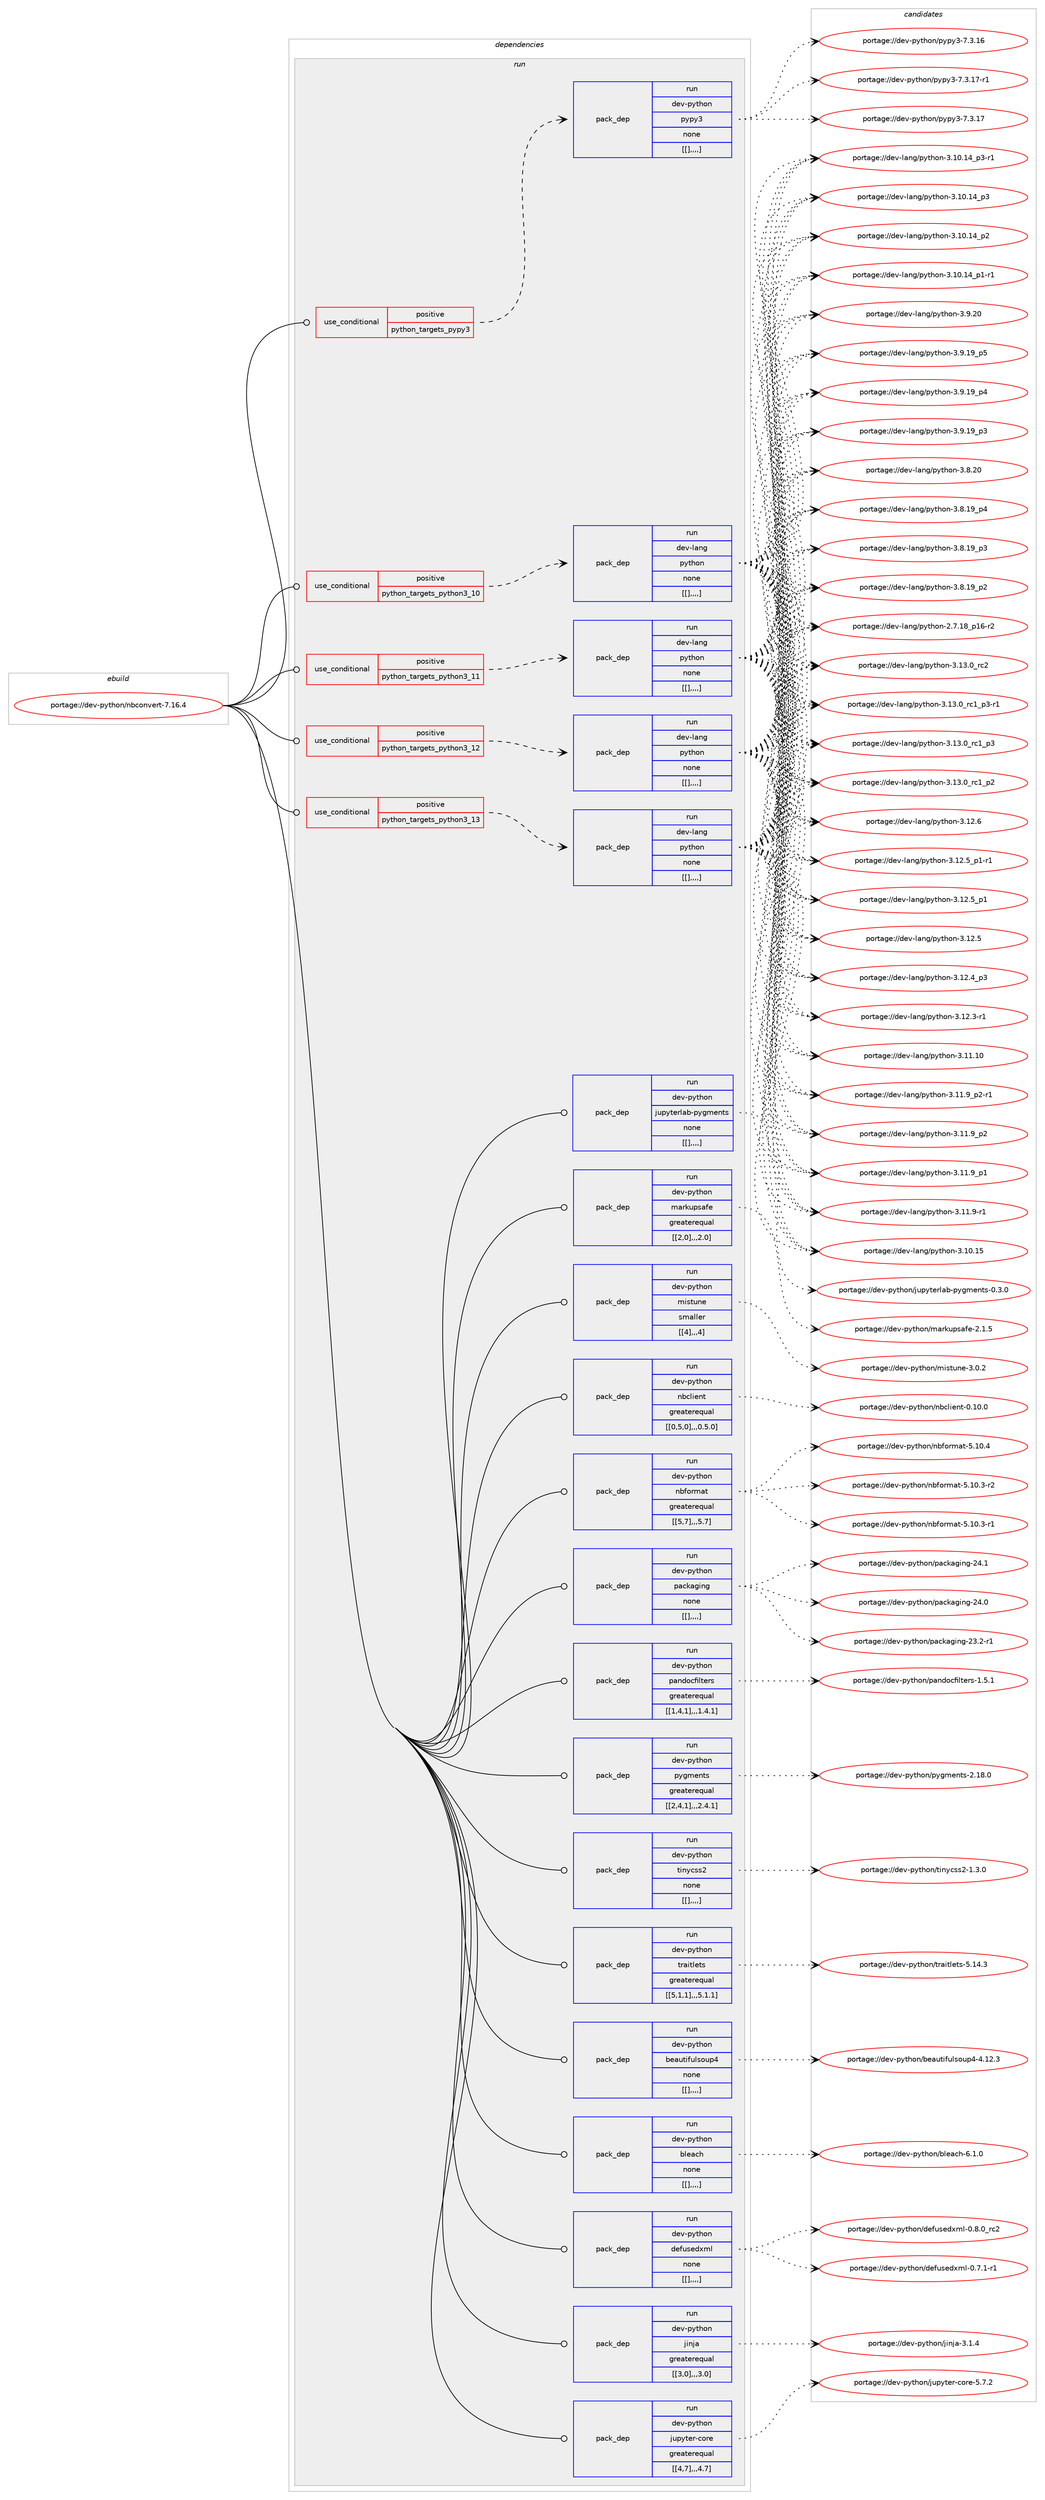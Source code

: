 digraph prolog {

# *************
# Graph options
# *************

newrank=true;
concentrate=true;
compound=true;
graph [rankdir=LR,fontname=Helvetica,fontsize=10,ranksep=1.5];#, ranksep=2.5, nodesep=0.2];
edge  [arrowhead=vee];
node  [fontname=Helvetica,fontsize=10];

# **********
# The ebuild
# **********

subgraph cluster_leftcol {
color=gray;
label=<<i>ebuild</i>>;
id [label="portage://dev-python/nbconvert-7.16.4", color=red, width=4, href="../dev-python/nbconvert-7.16.4.svg"];
}

# ****************
# The dependencies
# ****************

subgraph cluster_midcol {
color=gray;
label=<<i>dependencies</i>>;
subgraph cluster_compile {
fillcolor="#eeeeee";
style=filled;
label=<<i>compile</i>>;
}
subgraph cluster_compileandrun {
fillcolor="#eeeeee";
style=filled;
label=<<i>compile and run</i>>;
}
subgraph cluster_run {
fillcolor="#eeeeee";
style=filled;
label=<<i>run</i>>;
subgraph cond35842 {
dependency153425 [label=<<TABLE BORDER="0" CELLBORDER="1" CELLSPACING="0" CELLPADDING="4"><TR><TD ROWSPAN="3" CELLPADDING="10">use_conditional</TD></TR><TR><TD>positive</TD></TR><TR><TD>python_targets_pypy3</TD></TR></TABLE>>, shape=none, color=red];
subgraph pack116365 {
dependency153426 [label=<<TABLE BORDER="0" CELLBORDER="1" CELLSPACING="0" CELLPADDING="4" WIDTH="220"><TR><TD ROWSPAN="6" CELLPADDING="30">pack_dep</TD></TR><TR><TD WIDTH="110">run</TD></TR><TR><TD>dev-python</TD></TR><TR><TD>pypy3</TD></TR><TR><TD>none</TD></TR><TR><TD>[[],,,,]</TD></TR></TABLE>>, shape=none, color=blue];
}
dependency153425:e -> dependency153426:w [weight=20,style="dashed",arrowhead="vee"];
}
id:e -> dependency153425:w [weight=20,style="solid",arrowhead="odot"];
subgraph cond35843 {
dependency153427 [label=<<TABLE BORDER="0" CELLBORDER="1" CELLSPACING="0" CELLPADDING="4"><TR><TD ROWSPAN="3" CELLPADDING="10">use_conditional</TD></TR><TR><TD>positive</TD></TR><TR><TD>python_targets_python3_10</TD></TR></TABLE>>, shape=none, color=red];
subgraph pack116366 {
dependency153428 [label=<<TABLE BORDER="0" CELLBORDER="1" CELLSPACING="0" CELLPADDING="4" WIDTH="220"><TR><TD ROWSPAN="6" CELLPADDING="30">pack_dep</TD></TR><TR><TD WIDTH="110">run</TD></TR><TR><TD>dev-lang</TD></TR><TR><TD>python</TD></TR><TR><TD>none</TD></TR><TR><TD>[[],,,,]</TD></TR></TABLE>>, shape=none, color=blue];
}
dependency153427:e -> dependency153428:w [weight=20,style="dashed",arrowhead="vee"];
}
id:e -> dependency153427:w [weight=20,style="solid",arrowhead="odot"];
subgraph cond35844 {
dependency153429 [label=<<TABLE BORDER="0" CELLBORDER="1" CELLSPACING="0" CELLPADDING="4"><TR><TD ROWSPAN="3" CELLPADDING="10">use_conditional</TD></TR><TR><TD>positive</TD></TR><TR><TD>python_targets_python3_11</TD></TR></TABLE>>, shape=none, color=red];
subgraph pack116367 {
dependency153430 [label=<<TABLE BORDER="0" CELLBORDER="1" CELLSPACING="0" CELLPADDING="4" WIDTH="220"><TR><TD ROWSPAN="6" CELLPADDING="30">pack_dep</TD></TR><TR><TD WIDTH="110">run</TD></TR><TR><TD>dev-lang</TD></TR><TR><TD>python</TD></TR><TR><TD>none</TD></TR><TR><TD>[[],,,,]</TD></TR></TABLE>>, shape=none, color=blue];
}
dependency153429:e -> dependency153430:w [weight=20,style="dashed",arrowhead="vee"];
}
id:e -> dependency153429:w [weight=20,style="solid",arrowhead="odot"];
subgraph cond35845 {
dependency153431 [label=<<TABLE BORDER="0" CELLBORDER="1" CELLSPACING="0" CELLPADDING="4"><TR><TD ROWSPAN="3" CELLPADDING="10">use_conditional</TD></TR><TR><TD>positive</TD></TR><TR><TD>python_targets_python3_12</TD></TR></TABLE>>, shape=none, color=red];
subgraph pack116368 {
dependency153432 [label=<<TABLE BORDER="0" CELLBORDER="1" CELLSPACING="0" CELLPADDING="4" WIDTH="220"><TR><TD ROWSPAN="6" CELLPADDING="30">pack_dep</TD></TR><TR><TD WIDTH="110">run</TD></TR><TR><TD>dev-lang</TD></TR><TR><TD>python</TD></TR><TR><TD>none</TD></TR><TR><TD>[[],,,,]</TD></TR></TABLE>>, shape=none, color=blue];
}
dependency153431:e -> dependency153432:w [weight=20,style="dashed",arrowhead="vee"];
}
id:e -> dependency153431:w [weight=20,style="solid",arrowhead="odot"];
subgraph cond35846 {
dependency153433 [label=<<TABLE BORDER="0" CELLBORDER="1" CELLSPACING="0" CELLPADDING="4"><TR><TD ROWSPAN="3" CELLPADDING="10">use_conditional</TD></TR><TR><TD>positive</TD></TR><TR><TD>python_targets_python3_13</TD></TR></TABLE>>, shape=none, color=red];
subgraph pack116369 {
dependency153434 [label=<<TABLE BORDER="0" CELLBORDER="1" CELLSPACING="0" CELLPADDING="4" WIDTH="220"><TR><TD ROWSPAN="6" CELLPADDING="30">pack_dep</TD></TR><TR><TD WIDTH="110">run</TD></TR><TR><TD>dev-lang</TD></TR><TR><TD>python</TD></TR><TR><TD>none</TD></TR><TR><TD>[[],,,,]</TD></TR></TABLE>>, shape=none, color=blue];
}
dependency153433:e -> dependency153434:w [weight=20,style="dashed",arrowhead="vee"];
}
id:e -> dependency153433:w [weight=20,style="solid",arrowhead="odot"];
subgraph pack116370 {
dependency153435 [label=<<TABLE BORDER="0" CELLBORDER="1" CELLSPACING="0" CELLPADDING="4" WIDTH="220"><TR><TD ROWSPAN="6" CELLPADDING="30">pack_dep</TD></TR><TR><TD WIDTH="110">run</TD></TR><TR><TD>dev-python</TD></TR><TR><TD>beautifulsoup4</TD></TR><TR><TD>none</TD></TR><TR><TD>[[],,,,]</TD></TR></TABLE>>, shape=none, color=blue];
}
id:e -> dependency153435:w [weight=20,style="solid",arrowhead="odot"];
subgraph pack116371 {
dependency153436 [label=<<TABLE BORDER="0" CELLBORDER="1" CELLSPACING="0" CELLPADDING="4" WIDTH="220"><TR><TD ROWSPAN="6" CELLPADDING="30">pack_dep</TD></TR><TR><TD WIDTH="110">run</TD></TR><TR><TD>dev-python</TD></TR><TR><TD>bleach</TD></TR><TR><TD>none</TD></TR><TR><TD>[[],,,,]</TD></TR></TABLE>>, shape=none, color=blue];
}
id:e -> dependency153436:w [weight=20,style="solid",arrowhead="odot"];
subgraph pack116372 {
dependency153437 [label=<<TABLE BORDER="0" CELLBORDER="1" CELLSPACING="0" CELLPADDING="4" WIDTH="220"><TR><TD ROWSPAN="6" CELLPADDING="30">pack_dep</TD></TR><TR><TD WIDTH="110">run</TD></TR><TR><TD>dev-python</TD></TR><TR><TD>defusedxml</TD></TR><TR><TD>none</TD></TR><TR><TD>[[],,,,]</TD></TR></TABLE>>, shape=none, color=blue];
}
id:e -> dependency153437:w [weight=20,style="solid",arrowhead="odot"];
subgraph pack116373 {
dependency153438 [label=<<TABLE BORDER="0" CELLBORDER="1" CELLSPACING="0" CELLPADDING="4" WIDTH="220"><TR><TD ROWSPAN="6" CELLPADDING="30">pack_dep</TD></TR><TR><TD WIDTH="110">run</TD></TR><TR><TD>dev-python</TD></TR><TR><TD>jinja</TD></TR><TR><TD>greaterequal</TD></TR><TR><TD>[[3,0],,,3.0]</TD></TR></TABLE>>, shape=none, color=blue];
}
id:e -> dependency153438:w [weight=20,style="solid",arrowhead="odot"];
subgraph pack116374 {
dependency153439 [label=<<TABLE BORDER="0" CELLBORDER="1" CELLSPACING="0" CELLPADDING="4" WIDTH="220"><TR><TD ROWSPAN="6" CELLPADDING="30">pack_dep</TD></TR><TR><TD WIDTH="110">run</TD></TR><TR><TD>dev-python</TD></TR><TR><TD>jupyter-core</TD></TR><TR><TD>greaterequal</TD></TR><TR><TD>[[4,7],,,4.7]</TD></TR></TABLE>>, shape=none, color=blue];
}
id:e -> dependency153439:w [weight=20,style="solid",arrowhead="odot"];
subgraph pack116375 {
dependency153440 [label=<<TABLE BORDER="0" CELLBORDER="1" CELLSPACING="0" CELLPADDING="4" WIDTH="220"><TR><TD ROWSPAN="6" CELLPADDING="30">pack_dep</TD></TR><TR><TD WIDTH="110">run</TD></TR><TR><TD>dev-python</TD></TR><TR><TD>jupyterlab-pygments</TD></TR><TR><TD>none</TD></TR><TR><TD>[[],,,,]</TD></TR></TABLE>>, shape=none, color=blue];
}
id:e -> dependency153440:w [weight=20,style="solid",arrowhead="odot"];
subgraph pack116376 {
dependency153441 [label=<<TABLE BORDER="0" CELLBORDER="1" CELLSPACING="0" CELLPADDING="4" WIDTH="220"><TR><TD ROWSPAN="6" CELLPADDING="30">pack_dep</TD></TR><TR><TD WIDTH="110">run</TD></TR><TR><TD>dev-python</TD></TR><TR><TD>markupsafe</TD></TR><TR><TD>greaterequal</TD></TR><TR><TD>[[2,0],,,2.0]</TD></TR></TABLE>>, shape=none, color=blue];
}
id:e -> dependency153441:w [weight=20,style="solid",arrowhead="odot"];
subgraph pack116377 {
dependency153442 [label=<<TABLE BORDER="0" CELLBORDER="1" CELLSPACING="0" CELLPADDING="4" WIDTH="220"><TR><TD ROWSPAN="6" CELLPADDING="30">pack_dep</TD></TR><TR><TD WIDTH="110">run</TD></TR><TR><TD>dev-python</TD></TR><TR><TD>mistune</TD></TR><TR><TD>smaller</TD></TR><TR><TD>[[4],,,4]</TD></TR></TABLE>>, shape=none, color=blue];
}
id:e -> dependency153442:w [weight=20,style="solid",arrowhead="odot"];
subgraph pack116378 {
dependency153443 [label=<<TABLE BORDER="0" CELLBORDER="1" CELLSPACING="0" CELLPADDING="4" WIDTH="220"><TR><TD ROWSPAN="6" CELLPADDING="30">pack_dep</TD></TR><TR><TD WIDTH="110">run</TD></TR><TR><TD>dev-python</TD></TR><TR><TD>nbclient</TD></TR><TR><TD>greaterequal</TD></TR><TR><TD>[[0,5,0],,,0.5.0]</TD></TR></TABLE>>, shape=none, color=blue];
}
id:e -> dependency153443:w [weight=20,style="solid",arrowhead="odot"];
subgraph pack116379 {
dependency153444 [label=<<TABLE BORDER="0" CELLBORDER="1" CELLSPACING="0" CELLPADDING="4" WIDTH="220"><TR><TD ROWSPAN="6" CELLPADDING="30">pack_dep</TD></TR><TR><TD WIDTH="110">run</TD></TR><TR><TD>dev-python</TD></TR><TR><TD>nbformat</TD></TR><TR><TD>greaterequal</TD></TR><TR><TD>[[5,7],,,5.7]</TD></TR></TABLE>>, shape=none, color=blue];
}
id:e -> dependency153444:w [weight=20,style="solid",arrowhead="odot"];
subgraph pack116380 {
dependency153445 [label=<<TABLE BORDER="0" CELLBORDER="1" CELLSPACING="0" CELLPADDING="4" WIDTH="220"><TR><TD ROWSPAN="6" CELLPADDING="30">pack_dep</TD></TR><TR><TD WIDTH="110">run</TD></TR><TR><TD>dev-python</TD></TR><TR><TD>packaging</TD></TR><TR><TD>none</TD></TR><TR><TD>[[],,,,]</TD></TR></TABLE>>, shape=none, color=blue];
}
id:e -> dependency153445:w [weight=20,style="solid",arrowhead="odot"];
subgraph pack116381 {
dependency153446 [label=<<TABLE BORDER="0" CELLBORDER="1" CELLSPACING="0" CELLPADDING="4" WIDTH="220"><TR><TD ROWSPAN="6" CELLPADDING="30">pack_dep</TD></TR><TR><TD WIDTH="110">run</TD></TR><TR><TD>dev-python</TD></TR><TR><TD>pandocfilters</TD></TR><TR><TD>greaterequal</TD></TR><TR><TD>[[1,4,1],,,1.4.1]</TD></TR></TABLE>>, shape=none, color=blue];
}
id:e -> dependency153446:w [weight=20,style="solid",arrowhead="odot"];
subgraph pack116382 {
dependency153447 [label=<<TABLE BORDER="0" CELLBORDER="1" CELLSPACING="0" CELLPADDING="4" WIDTH="220"><TR><TD ROWSPAN="6" CELLPADDING="30">pack_dep</TD></TR><TR><TD WIDTH="110">run</TD></TR><TR><TD>dev-python</TD></TR><TR><TD>pygments</TD></TR><TR><TD>greaterequal</TD></TR><TR><TD>[[2,4,1],,,2.4.1]</TD></TR></TABLE>>, shape=none, color=blue];
}
id:e -> dependency153447:w [weight=20,style="solid",arrowhead="odot"];
subgraph pack116383 {
dependency153448 [label=<<TABLE BORDER="0" CELLBORDER="1" CELLSPACING="0" CELLPADDING="4" WIDTH="220"><TR><TD ROWSPAN="6" CELLPADDING="30">pack_dep</TD></TR><TR><TD WIDTH="110">run</TD></TR><TR><TD>dev-python</TD></TR><TR><TD>tinycss2</TD></TR><TR><TD>none</TD></TR><TR><TD>[[],,,,]</TD></TR></TABLE>>, shape=none, color=blue];
}
id:e -> dependency153448:w [weight=20,style="solid",arrowhead="odot"];
subgraph pack116384 {
dependency153449 [label=<<TABLE BORDER="0" CELLBORDER="1" CELLSPACING="0" CELLPADDING="4" WIDTH="220"><TR><TD ROWSPAN="6" CELLPADDING="30">pack_dep</TD></TR><TR><TD WIDTH="110">run</TD></TR><TR><TD>dev-python</TD></TR><TR><TD>traitlets</TD></TR><TR><TD>greaterequal</TD></TR><TR><TD>[[5,1,1],,,5.1.1]</TD></TR></TABLE>>, shape=none, color=blue];
}
id:e -> dependency153449:w [weight=20,style="solid",arrowhead="odot"];
}
}

# **************
# The candidates
# **************

subgraph cluster_choices {
rank=same;
color=gray;
label=<<i>candidates</i>>;

subgraph choice116365 {
color=black;
nodesep=1;
choice100101118451121211161041111104711212111212151455546514649554511449 [label="portage://dev-python/pypy3-7.3.17-r1", color=red, width=4,href="../dev-python/pypy3-7.3.17-r1.svg"];
choice10010111845112121116104111110471121211121215145554651464955 [label="portage://dev-python/pypy3-7.3.17", color=red, width=4,href="../dev-python/pypy3-7.3.17.svg"];
choice10010111845112121116104111110471121211121215145554651464954 [label="portage://dev-python/pypy3-7.3.16", color=red, width=4,href="../dev-python/pypy3-7.3.16.svg"];
dependency153426:e -> choice100101118451121211161041111104711212111212151455546514649554511449:w [style=dotted,weight="100"];
dependency153426:e -> choice10010111845112121116104111110471121211121215145554651464955:w [style=dotted,weight="100"];
dependency153426:e -> choice10010111845112121116104111110471121211121215145554651464954:w [style=dotted,weight="100"];
}
subgraph choice116366 {
color=black;
nodesep=1;
choice10010111845108971101034711212111610411111045514649514648951149950 [label="portage://dev-lang/python-3.13.0_rc2", color=red, width=4,href="../dev-lang/python-3.13.0_rc2.svg"];
choice1001011184510897110103471121211161041111104551464951464895114994995112514511449 [label="portage://dev-lang/python-3.13.0_rc1_p3-r1", color=red, width=4,href="../dev-lang/python-3.13.0_rc1_p3-r1.svg"];
choice100101118451089711010347112121116104111110455146495146489511499499511251 [label="portage://dev-lang/python-3.13.0_rc1_p3", color=red, width=4,href="../dev-lang/python-3.13.0_rc1_p3.svg"];
choice100101118451089711010347112121116104111110455146495146489511499499511250 [label="portage://dev-lang/python-3.13.0_rc1_p2", color=red, width=4,href="../dev-lang/python-3.13.0_rc1_p2.svg"];
choice10010111845108971101034711212111610411111045514649504654 [label="portage://dev-lang/python-3.12.6", color=red, width=4,href="../dev-lang/python-3.12.6.svg"];
choice1001011184510897110103471121211161041111104551464950465395112494511449 [label="portage://dev-lang/python-3.12.5_p1-r1", color=red, width=4,href="../dev-lang/python-3.12.5_p1-r1.svg"];
choice100101118451089711010347112121116104111110455146495046539511249 [label="portage://dev-lang/python-3.12.5_p1", color=red, width=4,href="../dev-lang/python-3.12.5_p1.svg"];
choice10010111845108971101034711212111610411111045514649504653 [label="portage://dev-lang/python-3.12.5", color=red, width=4,href="../dev-lang/python-3.12.5.svg"];
choice100101118451089711010347112121116104111110455146495046529511251 [label="portage://dev-lang/python-3.12.4_p3", color=red, width=4,href="../dev-lang/python-3.12.4_p3.svg"];
choice100101118451089711010347112121116104111110455146495046514511449 [label="portage://dev-lang/python-3.12.3-r1", color=red, width=4,href="../dev-lang/python-3.12.3-r1.svg"];
choice1001011184510897110103471121211161041111104551464949464948 [label="portage://dev-lang/python-3.11.10", color=red, width=4,href="../dev-lang/python-3.11.10.svg"];
choice1001011184510897110103471121211161041111104551464949465795112504511449 [label="portage://dev-lang/python-3.11.9_p2-r1", color=red, width=4,href="../dev-lang/python-3.11.9_p2-r1.svg"];
choice100101118451089711010347112121116104111110455146494946579511250 [label="portage://dev-lang/python-3.11.9_p2", color=red, width=4,href="../dev-lang/python-3.11.9_p2.svg"];
choice100101118451089711010347112121116104111110455146494946579511249 [label="portage://dev-lang/python-3.11.9_p1", color=red, width=4,href="../dev-lang/python-3.11.9_p1.svg"];
choice100101118451089711010347112121116104111110455146494946574511449 [label="portage://dev-lang/python-3.11.9-r1", color=red, width=4,href="../dev-lang/python-3.11.9-r1.svg"];
choice1001011184510897110103471121211161041111104551464948464953 [label="portage://dev-lang/python-3.10.15", color=red, width=4,href="../dev-lang/python-3.10.15.svg"];
choice100101118451089711010347112121116104111110455146494846495295112514511449 [label="portage://dev-lang/python-3.10.14_p3-r1", color=red, width=4,href="../dev-lang/python-3.10.14_p3-r1.svg"];
choice10010111845108971101034711212111610411111045514649484649529511251 [label="portage://dev-lang/python-3.10.14_p3", color=red, width=4,href="../dev-lang/python-3.10.14_p3.svg"];
choice10010111845108971101034711212111610411111045514649484649529511250 [label="portage://dev-lang/python-3.10.14_p2", color=red, width=4,href="../dev-lang/python-3.10.14_p2.svg"];
choice100101118451089711010347112121116104111110455146494846495295112494511449 [label="portage://dev-lang/python-3.10.14_p1-r1", color=red, width=4,href="../dev-lang/python-3.10.14_p1-r1.svg"];
choice10010111845108971101034711212111610411111045514657465048 [label="portage://dev-lang/python-3.9.20", color=red, width=4,href="../dev-lang/python-3.9.20.svg"];
choice100101118451089711010347112121116104111110455146574649579511253 [label="portage://dev-lang/python-3.9.19_p5", color=red, width=4,href="../dev-lang/python-3.9.19_p5.svg"];
choice100101118451089711010347112121116104111110455146574649579511252 [label="portage://dev-lang/python-3.9.19_p4", color=red, width=4,href="../dev-lang/python-3.9.19_p4.svg"];
choice100101118451089711010347112121116104111110455146574649579511251 [label="portage://dev-lang/python-3.9.19_p3", color=red, width=4,href="../dev-lang/python-3.9.19_p3.svg"];
choice10010111845108971101034711212111610411111045514656465048 [label="portage://dev-lang/python-3.8.20", color=red, width=4,href="../dev-lang/python-3.8.20.svg"];
choice100101118451089711010347112121116104111110455146564649579511252 [label="portage://dev-lang/python-3.8.19_p4", color=red, width=4,href="../dev-lang/python-3.8.19_p4.svg"];
choice100101118451089711010347112121116104111110455146564649579511251 [label="portage://dev-lang/python-3.8.19_p3", color=red, width=4,href="../dev-lang/python-3.8.19_p3.svg"];
choice100101118451089711010347112121116104111110455146564649579511250 [label="portage://dev-lang/python-3.8.19_p2", color=red, width=4,href="../dev-lang/python-3.8.19_p2.svg"];
choice100101118451089711010347112121116104111110455046554649569511249544511450 [label="portage://dev-lang/python-2.7.18_p16-r2", color=red, width=4,href="../dev-lang/python-2.7.18_p16-r2.svg"];
dependency153428:e -> choice10010111845108971101034711212111610411111045514649514648951149950:w [style=dotted,weight="100"];
dependency153428:e -> choice1001011184510897110103471121211161041111104551464951464895114994995112514511449:w [style=dotted,weight="100"];
dependency153428:e -> choice100101118451089711010347112121116104111110455146495146489511499499511251:w [style=dotted,weight="100"];
dependency153428:e -> choice100101118451089711010347112121116104111110455146495146489511499499511250:w [style=dotted,weight="100"];
dependency153428:e -> choice10010111845108971101034711212111610411111045514649504654:w [style=dotted,weight="100"];
dependency153428:e -> choice1001011184510897110103471121211161041111104551464950465395112494511449:w [style=dotted,weight="100"];
dependency153428:e -> choice100101118451089711010347112121116104111110455146495046539511249:w [style=dotted,weight="100"];
dependency153428:e -> choice10010111845108971101034711212111610411111045514649504653:w [style=dotted,weight="100"];
dependency153428:e -> choice100101118451089711010347112121116104111110455146495046529511251:w [style=dotted,weight="100"];
dependency153428:e -> choice100101118451089711010347112121116104111110455146495046514511449:w [style=dotted,weight="100"];
dependency153428:e -> choice1001011184510897110103471121211161041111104551464949464948:w [style=dotted,weight="100"];
dependency153428:e -> choice1001011184510897110103471121211161041111104551464949465795112504511449:w [style=dotted,weight="100"];
dependency153428:e -> choice100101118451089711010347112121116104111110455146494946579511250:w [style=dotted,weight="100"];
dependency153428:e -> choice100101118451089711010347112121116104111110455146494946579511249:w [style=dotted,weight="100"];
dependency153428:e -> choice100101118451089711010347112121116104111110455146494946574511449:w [style=dotted,weight="100"];
dependency153428:e -> choice1001011184510897110103471121211161041111104551464948464953:w [style=dotted,weight="100"];
dependency153428:e -> choice100101118451089711010347112121116104111110455146494846495295112514511449:w [style=dotted,weight="100"];
dependency153428:e -> choice10010111845108971101034711212111610411111045514649484649529511251:w [style=dotted,weight="100"];
dependency153428:e -> choice10010111845108971101034711212111610411111045514649484649529511250:w [style=dotted,weight="100"];
dependency153428:e -> choice100101118451089711010347112121116104111110455146494846495295112494511449:w [style=dotted,weight="100"];
dependency153428:e -> choice10010111845108971101034711212111610411111045514657465048:w [style=dotted,weight="100"];
dependency153428:e -> choice100101118451089711010347112121116104111110455146574649579511253:w [style=dotted,weight="100"];
dependency153428:e -> choice100101118451089711010347112121116104111110455146574649579511252:w [style=dotted,weight="100"];
dependency153428:e -> choice100101118451089711010347112121116104111110455146574649579511251:w [style=dotted,weight="100"];
dependency153428:e -> choice10010111845108971101034711212111610411111045514656465048:w [style=dotted,weight="100"];
dependency153428:e -> choice100101118451089711010347112121116104111110455146564649579511252:w [style=dotted,weight="100"];
dependency153428:e -> choice100101118451089711010347112121116104111110455146564649579511251:w [style=dotted,weight="100"];
dependency153428:e -> choice100101118451089711010347112121116104111110455146564649579511250:w [style=dotted,weight="100"];
dependency153428:e -> choice100101118451089711010347112121116104111110455046554649569511249544511450:w [style=dotted,weight="100"];
}
subgraph choice116367 {
color=black;
nodesep=1;
choice10010111845108971101034711212111610411111045514649514648951149950 [label="portage://dev-lang/python-3.13.0_rc2", color=red, width=4,href="../dev-lang/python-3.13.0_rc2.svg"];
choice1001011184510897110103471121211161041111104551464951464895114994995112514511449 [label="portage://dev-lang/python-3.13.0_rc1_p3-r1", color=red, width=4,href="../dev-lang/python-3.13.0_rc1_p3-r1.svg"];
choice100101118451089711010347112121116104111110455146495146489511499499511251 [label="portage://dev-lang/python-3.13.0_rc1_p3", color=red, width=4,href="../dev-lang/python-3.13.0_rc1_p3.svg"];
choice100101118451089711010347112121116104111110455146495146489511499499511250 [label="portage://dev-lang/python-3.13.0_rc1_p2", color=red, width=4,href="../dev-lang/python-3.13.0_rc1_p2.svg"];
choice10010111845108971101034711212111610411111045514649504654 [label="portage://dev-lang/python-3.12.6", color=red, width=4,href="../dev-lang/python-3.12.6.svg"];
choice1001011184510897110103471121211161041111104551464950465395112494511449 [label="portage://dev-lang/python-3.12.5_p1-r1", color=red, width=4,href="../dev-lang/python-3.12.5_p1-r1.svg"];
choice100101118451089711010347112121116104111110455146495046539511249 [label="portage://dev-lang/python-3.12.5_p1", color=red, width=4,href="../dev-lang/python-3.12.5_p1.svg"];
choice10010111845108971101034711212111610411111045514649504653 [label="portage://dev-lang/python-3.12.5", color=red, width=4,href="../dev-lang/python-3.12.5.svg"];
choice100101118451089711010347112121116104111110455146495046529511251 [label="portage://dev-lang/python-3.12.4_p3", color=red, width=4,href="../dev-lang/python-3.12.4_p3.svg"];
choice100101118451089711010347112121116104111110455146495046514511449 [label="portage://dev-lang/python-3.12.3-r1", color=red, width=4,href="../dev-lang/python-3.12.3-r1.svg"];
choice1001011184510897110103471121211161041111104551464949464948 [label="portage://dev-lang/python-3.11.10", color=red, width=4,href="../dev-lang/python-3.11.10.svg"];
choice1001011184510897110103471121211161041111104551464949465795112504511449 [label="portage://dev-lang/python-3.11.9_p2-r1", color=red, width=4,href="../dev-lang/python-3.11.9_p2-r1.svg"];
choice100101118451089711010347112121116104111110455146494946579511250 [label="portage://dev-lang/python-3.11.9_p2", color=red, width=4,href="../dev-lang/python-3.11.9_p2.svg"];
choice100101118451089711010347112121116104111110455146494946579511249 [label="portage://dev-lang/python-3.11.9_p1", color=red, width=4,href="../dev-lang/python-3.11.9_p1.svg"];
choice100101118451089711010347112121116104111110455146494946574511449 [label="portage://dev-lang/python-3.11.9-r1", color=red, width=4,href="../dev-lang/python-3.11.9-r1.svg"];
choice1001011184510897110103471121211161041111104551464948464953 [label="portage://dev-lang/python-3.10.15", color=red, width=4,href="../dev-lang/python-3.10.15.svg"];
choice100101118451089711010347112121116104111110455146494846495295112514511449 [label="portage://dev-lang/python-3.10.14_p3-r1", color=red, width=4,href="../dev-lang/python-3.10.14_p3-r1.svg"];
choice10010111845108971101034711212111610411111045514649484649529511251 [label="portage://dev-lang/python-3.10.14_p3", color=red, width=4,href="../dev-lang/python-3.10.14_p3.svg"];
choice10010111845108971101034711212111610411111045514649484649529511250 [label="portage://dev-lang/python-3.10.14_p2", color=red, width=4,href="../dev-lang/python-3.10.14_p2.svg"];
choice100101118451089711010347112121116104111110455146494846495295112494511449 [label="portage://dev-lang/python-3.10.14_p1-r1", color=red, width=4,href="../dev-lang/python-3.10.14_p1-r1.svg"];
choice10010111845108971101034711212111610411111045514657465048 [label="portage://dev-lang/python-3.9.20", color=red, width=4,href="../dev-lang/python-3.9.20.svg"];
choice100101118451089711010347112121116104111110455146574649579511253 [label="portage://dev-lang/python-3.9.19_p5", color=red, width=4,href="../dev-lang/python-3.9.19_p5.svg"];
choice100101118451089711010347112121116104111110455146574649579511252 [label="portage://dev-lang/python-3.9.19_p4", color=red, width=4,href="../dev-lang/python-3.9.19_p4.svg"];
choice100101118451089711010347112121116104111110455146574649579511251 [label="portage://dev-lang/python-3.9.19_p3", color=red, width=4,href="../dev-lang/python-3.9.19_p3.svg"];
choice10010111845108971101034711212111610411111045514656465048 [label="portage://dev-lang/python-3.8.20", color=red, width=4,href="../dev-lang/python-3.8.20.svg"];
choice100101118451089711010347112121116104111110455146564649579511252 [label="portage://dev-lang/python-3.8.19_p4", color=red, width=4,href="../dev-lang/python-3.8.19_p4.svg"];
choice100101118451089711010347112121116104111110455146564649579511251 [label="portage://dev-lang/python-3.8.19_p3", color=red, width=4,href="../dev-lang/python-3.8.19_p3.svg"];
choice100101118451089711010347112121116104111110455146564649579511250 [label="portage://dev-lang/python-3.8.19_p2", color=red, width=4,href="../dev-lang/python-3.8.19_p2.svg"];
choice100101118451089711010347112121116104111110455046554649569511249544511450 [label="portage://dev-lang/python-2.7.18_p16-r2", color=red, width=4,href="../dev-lang/python-2.7.18_p16-r2.svg"];
dependency153430:e -> choice10010111845108971101034711212111610411111045514649514648951149950:w [style=dotted,weight="100"];
dependency153430:e -> choice1001011184510897110103471121211161041111104551464951464895114994995112514511449:w [style=dotted,weight="100"];
dependency153430:e -> choice100101118451089711010347112121116104111110455146495146489511499499511251:w [style=dotted,weight="100"];
dependency153430:e -> choice100101118451089711010347112121116104111110455146495146489511499499511250:w [style=dotted,weight="100"];
dependency153430:e -> choice10010111845108971101034711212111610411111045514649504654:w [style=dotted,weight="100"];
dependency153430:e -> choice1001011184510897110103471121211161041111104551464950465395112494511449:w [style=dotted,weight="100"];
dependency153430:e -> choice100101118451089711010347112121116104111110455146495046539511249:w [style=dotted,weight="100"];
dependency153430:e -> choice10010111845108971101034711212111610411111045514649504653:w [style=dotted,weight="100"];
dependency153430:e -> choice100101118451089711010347112121116104111110455146495046529511251:w [style=dotted,weight="100"];
dependency153430:e -> choice100101118451089711010347112121116104111110455146495046514511449:w [style=dotted,weight="100"];
dependency153430:e -> choice1001011184510897110103471121211161041111104551464949464948:w [style=dotted,weight="100"];
dependency153430:e -> choice1001011184510897110103471121211161041111104551464949465795112504511449:w [style=dotted,weight="100"];
dependency153430:e -> choice100101118451089711010347112121116104111110455146494946579511250:w [style=dotted,weight="100"];
dependency153430:e -> choice100101118451089711010347112121116104111110455146494946579511249:w [style=dotted,weight="100"];
dependency153430:e -> choice100101118451089711010347112121116104111110455146494946574511449:w [style=dotted,weight="100"];
dependency153430:e -> choice1001011184510897110103471121211161041111104551464948464953:w [style=dotted,weight="100"];
dependency153430:e -> choice100101118451089711010347112121116104111110455146494846495295112514511449:w [style=dotted,weight="100"];
dependency153430:e -> choice10010111845108971101034711212111610411111045514649484649529511251:w [style=dotted,weight="100"];
dependency153430:e -> choice10010111845108971101034711212111610411111045514649484649529511250:w [style=dotted,weight="100"];
dependency153430:e -> choice100101118451089711010347112121116104111110455146494846495295112494511449:w [style=dotted,weight="100"];
dependency153430:e -> choice10010111845108971101034711212111610411111045514657465048:w [style=dotted,weight="100"];
dependency153430:e -> choice100101118451089711010347112121116104111110455146574649579511253:w [style=dotted,weight="100"];
dependency153430:e -> choice100101118451089711010347112121116104111110455146574649579511252:w [style=dotted,weight="100"];
dependency153430:e -> choice100101118451089711010347112121116104111110455146574649579511251:w [style=dotted,weight="100"];
dependency153430:e -> choice10010111845108971101034711212111610411111045514656465048:w [style=dotted,weight="100"];
dependency153430:e -> choice100101118451089711010347112121116104111110455146564649579511252:w [style=dotted,weight="100"];
dependency153430:e -> choice100101118451089711010347112121116104111110455146564649579511251:w [style=dotted,weight="100"];
dependency153430:e -> choice100101118451089711010347112121116104111110455146564649579511250:w [style=dotted,weight="100"];
dependency153430:e -> choice100101118451089711010347112121116104111110455046554649569511249544511450:w [style=dotted,weight="100"];
}
subgraph choice116368 {
color=black;
nodesep=1;
choice10010111845108971101034711212111610411111045514649514648951149950 [label="portage://dev-lang/python-3.13.0_rc2", color=red, width=4,href="../dev-lang/python-3.13.0_rc2.svg"];
choice1001011184510897110103471121211161041111104551464951464895114994995112514511449 [label="portage://dev-lang/python-3.13.0_rc1_p3-r1", color=red, width=4,href="../dev-lang/python-3.13.0_rc1_p3-r1.svg"];
choice100101118451089711010347112121116104111110455146495146489511499499511251 [label="portage://dev-lang/python-3.13.0_rc1_p3", color=red, width=4,href="../dev-lang/python-3.13.0_rc1_p3.svg"];
choice100101118451089711010347112121116104111110455146495146489511499499511250 [label="portage://dev-lang/python-3.13.0_rc1_p2", color=red, width=4,href="../dev-lang/python-3.13.0_rc1_p2.svg"];
choice10010111845108971101034711212111610411111045514649504654 [label="portage://dev-lang/python-3.12.6", color=red, width=4,href="../dev-lang/python-3.12.6.svg"];
choice1001011184510897110103471121211161041111104551464950465395112494511449 [label="portage://dev-lang/python-3.12.5_p1-r1", color=red, width=4,href="../dev-lang/python-3.12.5_p1-r1.svg"];
choice100101118451089711010347112121116104111110455146495046539511249 [label="portage://dev-lang/python-3.12.5_p1", color=red, width=4,href="../dev-lang/python-3.12.5_p1.svg"];
choice10010111845108971101034711212111610411111045514649504653 [label="portage://dev-lang/python-3.12.5", color=red, width=4,href="../dev-lang/python-3.12.5.svg"];
choice100101118451089711010347112121116104111110455146495046529511251 [label="portage://dev-lang/python-3.12.4_p3", color=red, width=4,href="../dev-lang/python-3.12.4_p3.svg"];
choice100101118451089711010347112121116104111110455146495046514511449 [label="portage://dev-lang/python-3.12.3-r1", color=red, width=4,href="../dev-lang/python-3.12.3-r1.svg"];
choice1001011184510897110103471121211161041111104551464949464948 [label="portage://dev-lang/python-3.11.10", color=red, width=4,href="../dev-lang/python-3.11.10.svg"];
choice1001011184510897110103471121211161041111104551464949465795112504511449 [label="portage://dev-lang/python-3.11.9_p2-r1", color=red, width=4,href="../dev-lang/python-3.11.9_p2-r1.svg"];
choice100101118451089711010347112121116104111110455146494946579511250 [label="portage://dev-lang/python-3.11.9_p2", color=red, width=4,href="../dev-lang/python-3.11.9_p2.svg"];
choice100101118451089711010347112121116104111110455146494946579511249 [label="portage://dev-lang/python-3.11.9_p1", color=red, width=4,href="../dev-lang/python-3.11.9_p1.svg"];
choice100101118451089711010347112121116104111110455146494946574511449 [label="portage://dev-lang/python-3.11.9-r1", color=red, width=4,href="../dev-lang/python-3.11.9-r1.svg"];
choice1001011184510897110103471121211161041111104551464948464953 [label="portage://dev-lang/python-3.10.15", color=red, width=4,href="../dev-lang/python-3.10.15.svg"];
choice100101118451089711010347112121116104111110455146494846495295112514511449 [label="portage://dev-lang/python-3.10.14_p3-r1", color=red, width=4,href="../dev-lang/python-3.10.14_p3-r1.svg"];
choice10010111845108971101034711212111610411111045514649484649529511251 [label="portage://dev-lang/python-3.10.14_p3", color=red, width=4,href="../dev-lang/python-3.10.14_p3.svg"];
choice10010111845108971101034711212111610411111045514649484649529511250 [label="portage://dev-lang/python-3.10.14_p2", color=red, width=4,href="../dev-lang/python-3.10.14_p2.svg"];
choice100101118451089711010347112121116104111110455146494846495295112494511449 [label="portage://dev-lang/python-3.10.14_p1-r1", color=red, width=4,href="../dev-lang/python-3.10.14_p1-r1.svg"];
choice10010111845108971101034711212111610411111045514657465048 [label="portage://dev-lang/python-3.9.20", color=red, width=4,href="../dev-lang/python-3.9.20.svg"];
choice100101118451089711010347112121116104111110455146574649579511253 [label="portage://dev-lang/python-3.9.19_p5", color=red, width=4,href="../dev-lang/python-3.9.19_p5.svg"];
choice100101118451089711010347112121116104111110455146574649579511252 [label="portage://dev-lang/python-3.9.19_p4", color=red, width=4,href="../dev-lang/python-3.9.19_p4.svg"];
choice100101118451089711010347112121116104111110455146574649579511251 [label="portage://dev-lang/python-3.9.19_p3", color=red, width=4,href="../dev-lang/python-3.9.19_p3.svg"];
choice10010111845108971101034711212111610411111045514656465048 [label="portage://dev-lang/python-3.8.20", color=red, width=4,href="../dev-lang/python-3.8.20.svg"];
choice100101118451089711010347112121116104111110455146564649579511252 [label="portage://dev-lang/python-3.8.19_p4", color=red, width=4,href="../dev-lang/python-3.8.19_p4.svg"];
choice100101118451089711010347112121116104111110455146564649579511251 [label="portage://dev-lang/python-3.8.19_p3", color=red, width=4,href="../dev-lang/python-3.8.19_p3.svg"];
choice100101118451089711010347112121116104111110455146564649579511250 [label="portage://dev-lang/python-3.8.19_p2", color=red, width=4,href="../dev-lang/python-3.8.19_p2.svg"];
choice100101118451089711010347112121116104111110455046554649569511249544511450 [label="portage://dev-lang/python-2.7.18_p16-r2", color=red, width=4,href="../dev-lang/python-2.7.18_p16-r2.svg"];
dependency153432:e -> choice10010111845108971101034711212111610411111045514649514648951149950:w [style=dotted,weight="100"];
dependency153432:e -> choice1001011184510897110103471121211161041111104551464951464895114994995112514511449:w [style=dotted,weight="100"];
dependency153432:e -> choice100101118451089711010347112121116104111110455146495146489511499499511251:w [style=dotted,weight="100"];
dependency153432:e -> choice100101118451089711010347112121116104111110455146495146489511499499511250:w [style=dotted,weight="100"];
dependency153432:e -> choice10010111845108971101034711212111610411111045514649504654:w [style=dotted,weight="100"];
dependency153432:e -> choice1001011184510897110103471121211161041111104551464950465395112494511449:w [style=dotted,weight="100"];
dependency153432:e -> choice100101118451089711010347112121116104111110455146495046539511249:w [style=dotted,weight="100"];
dependency153432:e -> choice10010111845108971101034711212111610411111045514649504653:w [style=dotted,weight="100"];
dependency153432:e -> choice100101118451089711010347112121116104111110455146495046529511251:w [style=dotted,weight="100"];
dependency153432:e -> choice100101118451089711010347112121116104111110455146495046514511449:w [style=dotted,weight="100"];
dependency153432:e -> choice1001011184510897110103471121211161041111104551464949464948:w [style=dotted,weight="100"];
dependency153432:e -> choice1001011184510897110103471121211161041111104551464949465795112504511449:w [style=dotted,weight="100"];
dependency153432:e -> choice100101118451089711010347112121116104111110455146494946579511250:w [style=dotted,weight="100"];
dependency153432:e -> choice100101118451089711010347112121116104111110455146494946579511249:w [style=dotted,weight="100"];
dependency153432:e -> choice100101118451089711010347112121116104111110455146494946574511449:w [style=dotted,weight="100"];
dependency153432:e -> choice1001011184510897110103471121211161041111104551464948464953:w [style=dotted,weight="100"];
dependency153432:e -> choice100101118451089711010347112121116104111110455146494846495295112514511449:w [style=dotted,weight="100"];
dependency153432:e -> choice10010111845108971101034711212111610411111045514649484649529511251:w [style=dotted,weight="100"];
dependency153432:e -> choice10010111845108971101034711212111610411111045514649484649529511250:w [style=dotted,weight="100"];
dependency153432:e -> choice100101118451089711010347112121116104111110455146494846495295112494511449:w [style=dotted,weight="100"];
dependency153432:e -> choice10010111845108971101034711212111610411111045514657465048:w [style=dotted,weight="100"];
dependency153432:e -> choice100101118451089711010347112121116104111110455146574649579511253:w [style=dotted,weight="100"];
dependency153432:e -> choice100101118451089711010347112121116104111110455146574649579511252:w [style=dotted,weight="100"];
dependency153432:e -> choice100101118451089711010347112121116104111110455146574649579511251:w [style=dotted,weight="100"];
dependency153432:e -> choice10010111845108971101034711212111610411111045514656465048:w [style=dotted,weight="100"];
dependency153432:e -> choice100101118451089711010347112121116104111110455146564649579511252:w [style=dotted,weight="100"];
dependency153432:e -> choice100101118451089711010347112121116104111110455146564649579511251:w [style=dotted,weight="100"];
dependency153432:e -> choice100101118451089711010347112121116104111110455146564649579511250:w [style=dotted,weight="100"];
dependency153432:e -> choice100101118451089711010347112121116104111110455046554649569511249544511450:w [style=dotted,weight="100"];
}
subgraph choice116369 {
color=black;
nodesep=1;
choice10010111845108971101034711212111610411111045514649514648951149950 [label="portage://dev-lang/python-3.13.0_rc2", color=red, width=4,href="../dev-lang/python-3.13.0_rc2.svg"];
choice1001011184510897110103471121211161041111104551464951464895114994995112514511449 [label="portage://dev-lang/python-3.13.0_rc1_p3-r1", color=red, width=4,href="../dev-lang/python-3.13.0_rc1_p3-r1.svg"];
choice100101118451089711010347112121116104111110455146495146489511499499511251 [label="portage://dev-lang/python-3.13.0_rc1_p3", color=red, width=4,href="../dev-lang/python-3.13.0_rc1_p3.svg"];
choice100101118451089711010347112121116104111110455146495146489511499499511250 [label="portage://dev-lang/python-3.13.0_rc1_p2", color=red, width=4,href="../dev-lang/python-3.13.0_rc1_p2.svg"];
choice10010111845108971101034711212111610411111045514649504654 [label="portage://dev-lang/python-3.12.6", color=red, width=4,href="../dev-lang/python-3.12.6.svg"];
choice1001011184510897110103471121211161041111104551464950465395112494511449 [label="portage://dev-lang/python-3.12.5_p1-r1", color=red, width=4,href="../dev-lang/python-3.12.5_p1-r1.svg"];
choice100101118451089711010347112121116104111110455146495046539511249 [label="portage://dev-lang/python-3.12.5_p1", color=red, width=4,href="../dev-lang/python-3.12.5_p1.svg"];
choice10010111845108971101034711212111610411111045514649504653 [label="portage://dev-lang/python-3.12.5", color=red, width=4,href="../dev-lang/python-3.12.5.svg"];
choice100101118451089711010347112121116104111110455146495046529511251 [label="portage://dev-lang/python-3.12.4_p3", color=red, width=4,href="../dev-lang/python-3.12.4_p3.svg"];
choice100101118451089711010347112121116104111110455146495046514511449 [label="portage://dev-lang/python-3.12.3-r1", color=red, width=4,href="../dev-lang/python-3.12.3-r1.svg"];
choice1001011184510897110103471121211161041111104551464949464948 [label="portage://dev-lang/python-3.11.10", color=red, width=4,href="../dev-lang/python-3.11.10.svg"];
choice1001011184510897110103471121211161041111104551464949465795112504511449 [label="portage://dev-lang/python-3.11.9_p2-r1", color=red, width=4,href="../dev-lang/python-3.11.9_p2-r1.svg"];
choice100101118451089711010347112121116104111110455146494946579511250 [label="portage://dev-lang/python-3.11.9_p2", color=red, width=4,href="../dev-lang/python-3.11.9_p2.svg"];
choice100101118451089711010347112121116104111110455146494946579511249 [label="portage://dev-lang/python-3.11.9_p1", color=red, width=4,href="../dev-lang/python-3.11.9_p1.svg"];
choice100101118451089711010347112121116104111110455146494946574511449 [label="portage://dev-lang/python-3.11.9-r1", color=red, width=4,href="../dev-lang/python-3.11.9-r1.svg"];
choice1001011184510897110103471121211161041111104551464948464953 [label="portage://dev-lang/python-3.10.15", color=red, width=4,href="../dev-lang/python-3.10.15.svg"];
choice100101118451089711010347112121116104111110455146494846495295112514511449 [label="portage://dev-lang/python-3.10.14_p3-r1", color=red, width=4,href="../dev-lang/python-3.10.14_p3-r1.svg"];
choice10010111845108971101034711212111610411111045514649484649529511251 [label="portage://dev-lang/python-3.10.14_p3", color=red, width=4,href="../dev-lang/python-3.10.14_p3.svg"];
choice10010111845108971101034711212111610411111045514649484649529511250 [label="portage://dev-lang/python-3.10.14_p2", color=red, width=4,href="../dev-lang/python-3.10.14_p2.svg"];
choice100101118451089711010347112121116104111110455146494846495295112494511449 [label="portage://dev-lang/python-3.10.14_p1-r1", color=red, width=4,href="../dev-lang/python-3.10.14_p1-r1.svg"];
choice10010111845108971101034711212111610411111045514657465048 [label="portage://dev-lang/python-3.9.20", color=red, width=4,href="../dev-lang/python-3.9.20.svg"];
choice100101118451089711010347112121116104111110455146574649579511253 [label="portage://dev-lang/python-3.9.19_p5", color=red, width=4,href="../dev-lang/python-3.9.19_p5.svg"];
choice100101118451089711010347112121116104111110455146574649579511252 [label="portage://dev-lang/python-3.9.19_p4", color=red, width=4,href="../dev-lang/python-3.9.19_p4.svg"];
choice100101118451089711010347112121116104111110455146574649579511251 [label="portage://dev-lang/python-3.9.19_p3", color=red, width=4,href="../dev-lang/python-3.9.19_p3.svg"];
choice10010111845108971101034711212111610411111045514656465048 [label="portage://dev-lang/python-3.8.20", color=red, width=4,href="../dev-lang/python-3.8.20.svg"];
choice100101118451089711010347112121116104111110455146564649579511252 [label="portage://dev-lang/python-3.8.19_p4", color=red, width=4,href="../dev-lang/python-3.8.19_p4.svg"];
choice100101118451089711010347112121116104111110455146564649579511251 [label="portage://dev-lang/python-3.8.19_p3", color=red, width=4,href="../dev-lang/python-3.8.19_p3.svg"];
choice100101118451089711010347112121116104111110455146564649579511250 [label="portage://dev-lang/python-3.8.19_p2", color=red, width=4,href="../dev-lang/python-3.8.19_p2.svg"];
choice100101118451089711010347112121116104111110455046554649569511249544511450 [label="portage://dev-lang/python-2.7.18_p16-r2", color=red, width=4,href="../dev-lang/python-2.7.18_p16-r2.svg"];
dependency153434:e -> choice10010111845108971101034711212111610411111045514649514648951149950:w [style=dotted,weight="100"];
dependency153434:e -> choice1001011184510897110103471121211161041111104551464951464895114994995112514511449:w [style=dotted,weight="100"];
dependency153434:e -> choice100101118451089711010347112121116104111110455146495146489511499499511251:w [style=dotted,weight="100"];
dependency153434:e -> choice100101118451089711010347112121116104111110455146495146489511499499511250:w [style=dotted,weight="100"];
dependency153434:e -> choice10010111845108971101034711212111610411111045514649504654:w [style=dotted,weight="100"];
dependency153434:e -> choice1001011184510897110103471121211161041111104551464950465395112494511449:w [style=dotted,weight="100"];
dependency153434:e -> choice100101118451089711010347112121116104111110455146495046539511249:w [style=dotted,weight="100"];
dependency153434:e -> choice10010111845108971101034711212111610411111045514649504653:w [style=dotted,weight="100"];
dependency153434:e -> choice100101118451089711010347112121116104111110455146495046529511251:w [style=dotted,weight="100"];
dependency153434:e -> choice100101118451089711010347112121116104111110455146495046514511449:w [style=dotted,weight="100"];
dependency153434:e -> choice1001011184510897110103471121211161041111104551464949464948:w [style=dotted,weight="100"];
dependency153434:e -> choice1001011184510897110103471121211161041111104551464949465795112504511449:w [style=dotted,weight="100"];
dependency153434:e -> choice100101118451089711010347112121116104111110455146494946579511250:w [style=dotted,weight="100"];
dependency153434:e -> choice100101118451089711010347112121116104111110455146494946579511249:w [style=dotted,weight="100"];
dependency153434:e -> choice100101118451089711010347112121116104111110455146494946574511449:w [style=dotted,weight="100"];
dependency153434:e -> choice1001011184510897110103471121211161041111104551464948464953:w [style=dotted,weight="100"];
dependency153434:e -> choice100101118451089711010347112121116104111110455146494846495295112514511449:w [style=dotted,weight="100"];
dependency153434:e -> choice10010111845108971101034711212111610411111045514649484649529511251:w [style=dotted,weight="100"];
dependency153434:e -> choice10010111845108971101034711212111610411111045514649484649529511250:w [style=dotted,weight="100"];
dependency153434:e -> choice100101118451089711010347112121116104111110455146494846495295112494511449:w [style=dotted,weight="100"];
dependency153434:e -> choice10010111845108971101034711212111610411111045514657465048:w [style=dotted,weight="100"];
dependency153434:e -> choice100101118451089711010347112121116104111110455146574649579511253:w [style=dotted,weight="100"];
dependency153434:e -> choice100101118451089711010347112121116104111110455146574649579511252:w [style=dotted,weight="100"];
dependency153434:e -> choice100101118451089711010347112121116104111110455146574649579511251:w [style=dotted,weight="100"];
dependency153434:e -> choice10010111845108971101034711212111610411111045514656465048:w [style=dotted,weight="100"];
dependency153434:e -> choice100101118451089711010347112121116104111110455146564649579511252:w [style=dotted,weight="100"];
dependency153434:e -> choice100101118451089711010347112121116104111110455146564649579511251:w [style=dotted,weight="100"];
dependency153434:e -> choice100101118451089711010347112121116104111110455146564649579511250:w [style=dotted,weight="100"];
dependency153434:e -> choice100101118451089711010347112121116104111110455046554649569511249544511450:w [style=dotted,weight="100"];
}
subgraph choice116370 {
color=black;
nodesep=1;
choice100101118451121211161041111104798101971171161051021171081151111171125245524649504651 [label="portage://dev-python/beautifulsoup4-4.12.3", color=red, width=4,href="../dev-python/beautifulsoup4-4.12.3.svg"];
dependency153435:e -> choice100101118451121211161041111104798101971171161051021171081151111171125245524649504651:w [style=dotted,weight="100"];
}
subgraph choice116371 {
color=black;
nodesep=1;
choice1001011184511212111610411111047981081019799104455446494648 [label="portage://dev-python/bleach-6.1.0", color=red, width=4,href="../dev-python/bleach-6.1.0.svg"];
dependency153436:e -> choice1001011184511212111610411111047981081019799104455446494648:w [style=dotted,weight="100"];
}
subgraph choice116372 {
color=black;
nodesep=1;
choice1001011184511212111610411111047100101102117115101100120109108454846564648951149950 [label="portage://dev-python/defusedxml-0.8.0_rc2", color=red, width=4,href="../dev-python/defusedxml-0.8.0_rc2.svg"];
choice10010111845112121116104111110471001011021171151011001201091084548465546494511449 [label="portage://dev-python/defusedxml-0.7.1-r1", color=red, width=4,href="../dev-python/defusedxml-0.7.1-r1.svg"];
dependency153437:e -> choice1001011184511212111610411111047100101102117115101100120109108454846564648951149950:w [style=dotted,weight="100"];
dependency153437:e -> choice10010111845112121116104111110471001011021171151011001201091084548465546494511449:w [style=dotted,weight="100"];
}
subgraph choice116373 {
color=black;
nodesep=1;
choice100101118451121211161041111104710610511010697455146494652 [label="portage://dev-python/jinja-3.1.4", color=red, width=4,href="../dev-python/jinja-3.1.4.svg"];
dependency153438:e -> choice100101118451121211161041111104710610511010697455146494652:w [style=dotted,weight="100"];
}
subgraph choice116374 {
color=black;
nodesep=1;
choice10010111845112121116104111110471061171121211161011144599111114101455346554650 [label="portage://dev-python/jupyter-core-5.7.2", color=red, width=4,href="../dev-python/jupyter-core-5.7.2.svg"];
dependency153439:e -> choice10010111845112121116104111110471061171121211161011144599111114101455346554650:w [style=dotted,weight="100"];
}
subgraph choice116375 {
color=black;
nodesep=1;
choice1001011184511212111610411111047106117112121116101114108979845112121103109101110116115454846514648 [label="portage://dev-python/jupyterlab-pygments-0.3.0", color=red, width=4,href="../dev-python/jupyterlab-pygments-0.3.0.svg"];
dependency153440:e -> choice1001011184511212111610411111047106117112121116101114108979845112121103109101110116115454846514648:w [style=dotted,weight="100"];
}
subgraph choice116376 {
color=black;
nodesep=1;
choice10010111845112121116104111110471099711410711711211597102101455046494653 [label="portage://dev-python/markupsafe-2.1.5", color=red, width=4,href="../dev-python/markupsafe-2.1.5.svg"];
dependency153441:e -> choice10010111845112121116104111110471099711410711711211597102101455046494653:w [style=dotted,weight="100"];
}
subgraph choice116377 {
color=black;
nodesep=1;
choice1001011184511212111610411111047109105115116117110101455146484650 [label="portage://dev-python/mistune-3.0.2", color=red, width=4,href="../dev-python/mistune-3.0.2.svg"];
dependency153442:e -> choice1001011184511212111610411111047109105115116117110101455146484650:w [style=dotted,weight="100"];
}
subgraph choice116378 {
color=black;
nodesep=1;
choice1001011184511212111610411111047110989910810510111011645484649484648 [label="portage://dev-python/nbclient-0.10.0", color=red, width=4,href="../dev-python/nbclient-0.10.0.svg"];
dependency153443:e -> choice1001011184511212111610411111047110989910810510111011645484649484648:w [style=dotted,weight="100"];
}
subgraph choice116379 {
color=black;
nodesep=1;
choice1001011184511212111610411111047110981021111141099711645534649484652 [label="portage://dev-python/nbformat-5.10.4", color=red, width=4,href="../dev-python/nbformat-5.10.4.svg"];
choice10010111845112121116104111110471109810211111410997116455346494846514511450 [label="portage://dev-python/nbformat-5.10.3-r2", color=red, width=4,href="../dev-python/nbformat-5.10.3-r2.svg"];
choice10010111845112121116104111110471109810211111410997116455346494846514511449 [label="portage://dev-python/nbformat-5.10.3-r1", color=red, width=4,href="../dev-python/nbformat-5.10.3-r1.svg"];
dependency153444:e -> choice1001011184511212111610411111047110981021111141099711645534649484652:w [style=dotted,weight="100"];
dependency153444:e -> choice10010111845112121116104111110471109810211111410997116455346494846514511450:w [style=dotted,weight="100"];
dependency153444:e -> choice10010111845112121116104111110471109810211111410997116455346494846514511449:w [style=dotted,weight="100"];
}
subgraph choice116380 {
color=black;
nodesep=1;
choice10010111845112121116104111110471129799107971031051101034550524649 [label="portage://dev-python/packaging-24.1", color=red, width=4,href="../dev-python/packaging-24.1.svg"];
choice10010111845112121116104111110471129799107971031051101034550524648 [label="portage://dev-python/packaging-24.0", color=red, width=4,href="../dev-python/packaging-24.0.svg"];
choice100101118451121211161041111104711297991079710310511010345505146504511449 [label="portage://dev-python/packaging-23.2-r1", color=red, width=4,href="../dev-python/packaging-23.2-r1.svg"];
dependency153445:e -> choice10010111845112121116104111110471129799107971031051101034550524649:w [style=dotted,weight="100"];
dependency153445:e -> choice10010111845112121116104111110471129799107971031051101034550524648:w [style=dotted,weight="100"];
dependency153445:e -> choice100101118451121211161041111104711297991079710310511010345505146504511449:w [style=dotted,weight="100"];
}
subgraph choice116381 {
color=black;
nodesep=1;
choice10010111845112121116104111110471129711010011199102105108116101114115454946534649 [label="portage://dev-python/pandocfilters-1.5.1", color=red, width=4,href="../dev-python/pandocfilters-1.5.1.svg"];
dependency153446:e -> choice10010111845112121116104111110471129711010011199102105108116101114115454946534649:w [style=dotted,weight="100"];
}
subgraph choice116382 {
color=black;
nodesep=1;
choice100101118451121211161041111104711212110310910111011611545504649564648 [label="portage://dev-python/pygments-2.18.0", color=red, width=4,href="../dev-python/pygments-2.18.0.svg"];
dependency153447:e -> choice100101118451121211161041111104711212110310910111011611545504649564648:w [style=dotted,weight="100"];
}
subgraph choice116383 {
color=black;
nodesep=1;
choice10010111845112121116104111110471161051101219911511550454946514648 [label="portage://dev-python/tinycss2-1.3.0", color=red, width=4,href="../dev-python/tinycss2-1.3.0.svg"];
dependency153448:e -> choice10010111845112121116104111110471161051101219911511550454946514648:w [style=dotted,weight="100"];
}
subgraph choice116384 {
color=black;
nodesep=1;
choice10010111845112121116104111110471161149710511610810111611545534649524651 [label="portage://dev-python/traitlets-5.14.3", color=red, width=4,href="../dev-python/traitlets-5.14.3.svg"];
dependency153449:e -> choice10010111845112121116104111110471161149710511610810111611545534649524651:w [style=dotted,weight="100"];
}
}

}
